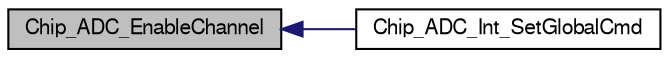 digraph "Chip_ADC_EnableChannel"
{
  edge [fontname="FreeSans",fontsize="10",labelfontname="FreeSans",labelfontsize="10"];
  node [fontname="FreeSans",fontsize="10",shape=record];
  rankdir="LR";
  Node1 [label="Chip_ADC_EnableChannel",height=0.2,width=0.4,color="black", fillcolor="grey75", style="filled", fontcolor="black"];
  Node1 -> Node2 [dir="back",color="midnightblue",fontsize="10",style="solid"];
  Node2 [label="Chip_ADC_Int_SetGlobalCmd",height=0.2,width=0.4,color="black", fillcolor="white", style="filled",URL="$group__ADC__17XX__40XX.html#gafa58ed3d91229dfcc78a5fc05dd4221b",tooltip="Enable/Disable global interrupt for ADC channel. "];
}
